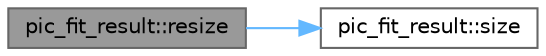 digraph "pic_fit_result::resize"
{
 // LATEX_PDF_SIZE
  bgcolor="transparent";
  edge [fontname=Helvetica,fontsize=10,labelfontname=Helvetica,labelfontsize=10];
  node [fontname=Helvetica,fontsize=10,shape=box,height=0.2,width=0.4];
  rankdir="LR";
  Node1 [id="Node000001",label="pic_fit_result::resize",height=0.2,width=0.4,color="gray40", fillcolor="grey60", style="filled", fontcolor="black",tooltip=" "];
  Node1 -> Node2 [id="edge1_Node000001_Node000002",color="steelblue1",style="solid",tooltip=" "];
  Node2 [id="Node000002",label="pic_fit_result::size",height=0.2,width=0.4,color="grey40", fillcolor="white", style="filled",URL="$classpic__fit__result.html#a43e6d25fd1ad3b644e40dbd2c352ab43",tooltip=" "];
}
